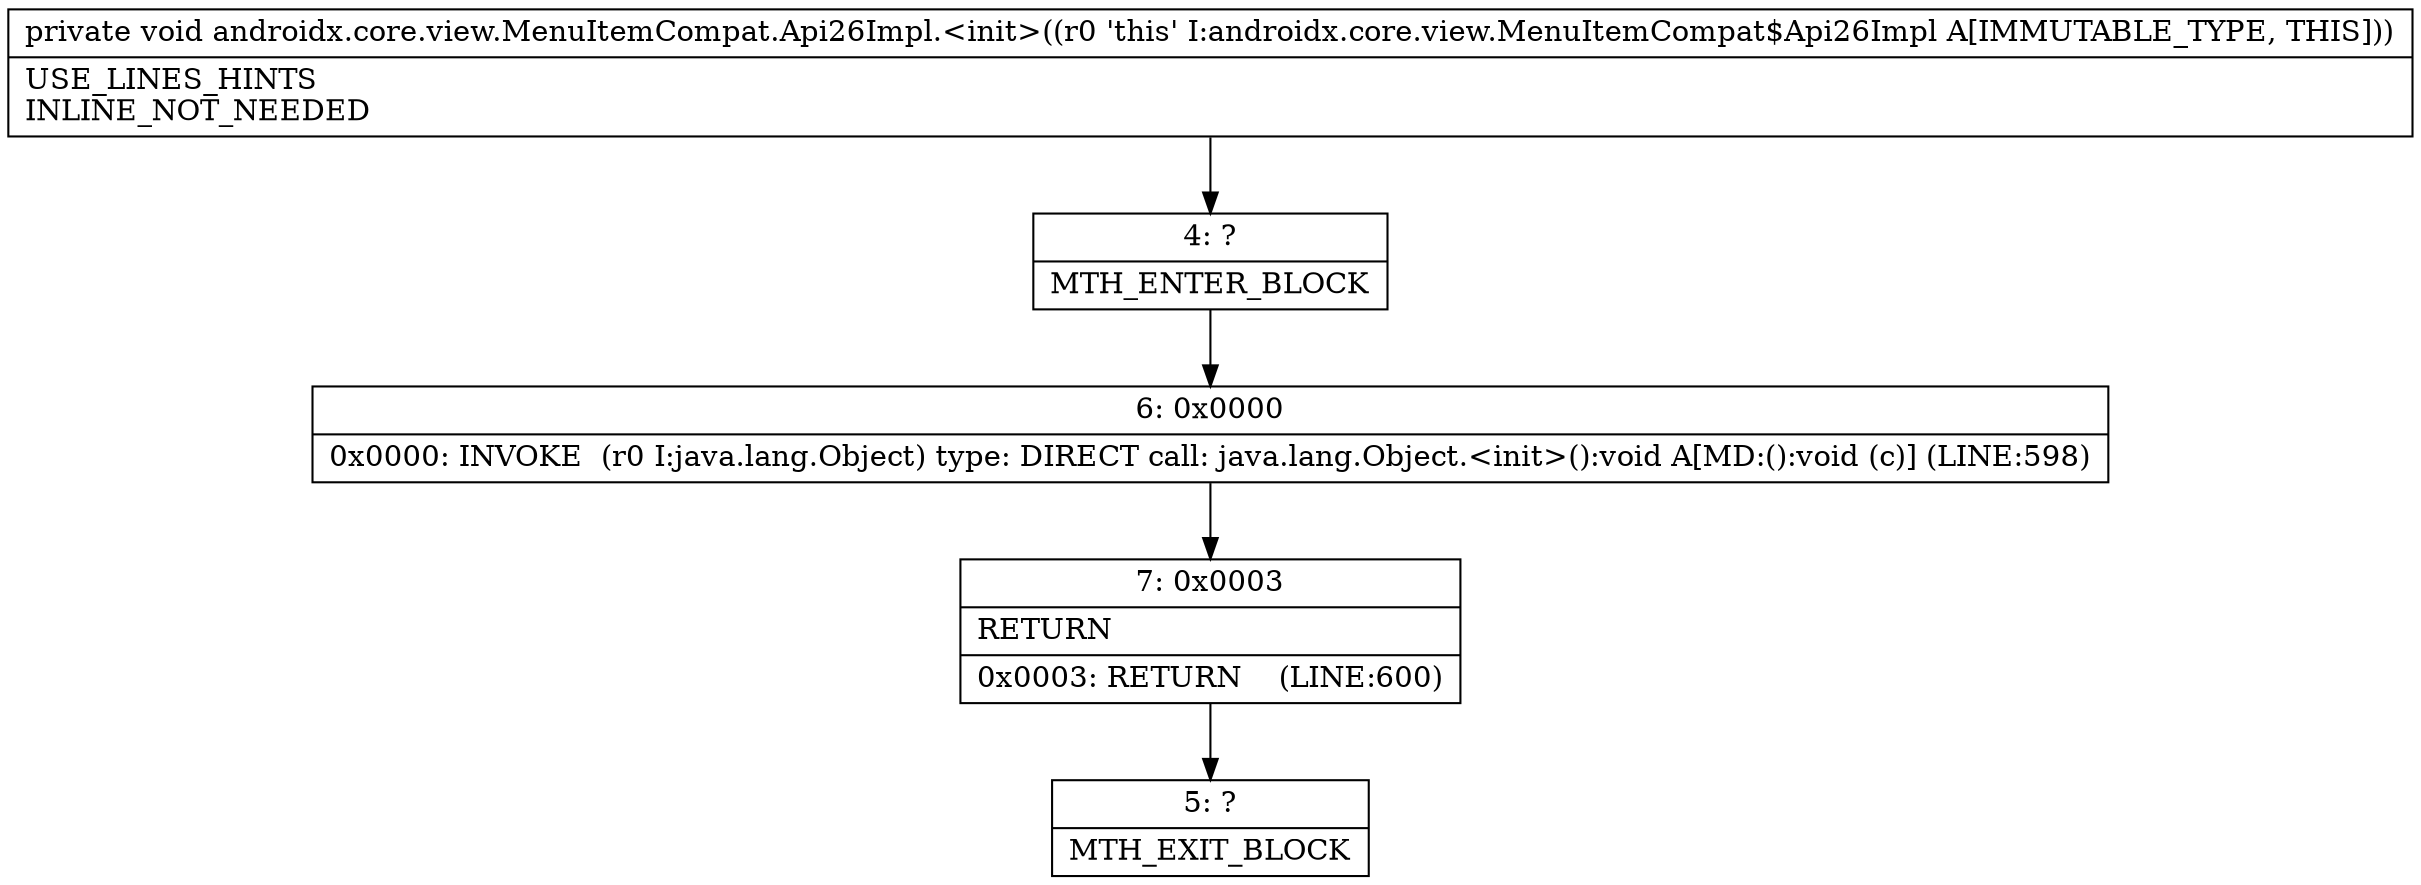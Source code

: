 digraph "CFG forandroidx.core.view.MenuItemCompat.Api26Impl.\<init\>()V" {
Node_4 [shape=record,label="{4\:\ ?|MTH_ENTER_BLOCK\l}"];
Node_6 [shape=record,label="{6\:\ 0x0000|0x0000: INVOKE  (r0 I:java.lang.Object) type: DIRECT call: java.lang.Object.\<init\>():void A[MD:():void (c)] (LINE:598)\l}"];
Node_7 [shape=record,label="{7\:\ 0x0003|RETURN\l|0x0003: RETURN    (LINE:600)\l}"];
Node_5 [shape=record,label="{5\:\ ?|MTH_EXIT_BLOCK\l}"];
MethodNode[shape=record,label="{private void androidx.core.view.MenuItemCompat.Api26Impl.\<init\>((r0 'this' I:androidx.core.view.MenuItemCompat$Api26Impl A[IMMUTABLE_TYPE, THIS]))  | USE_LINES_HINTS\lINLINE_NOT_NEEDED\l}"];
MethodNode -> Node_4;Node_4 -> Node_6;
Node_6 -> Node_7;
Node_7 -> Node_5;
}

